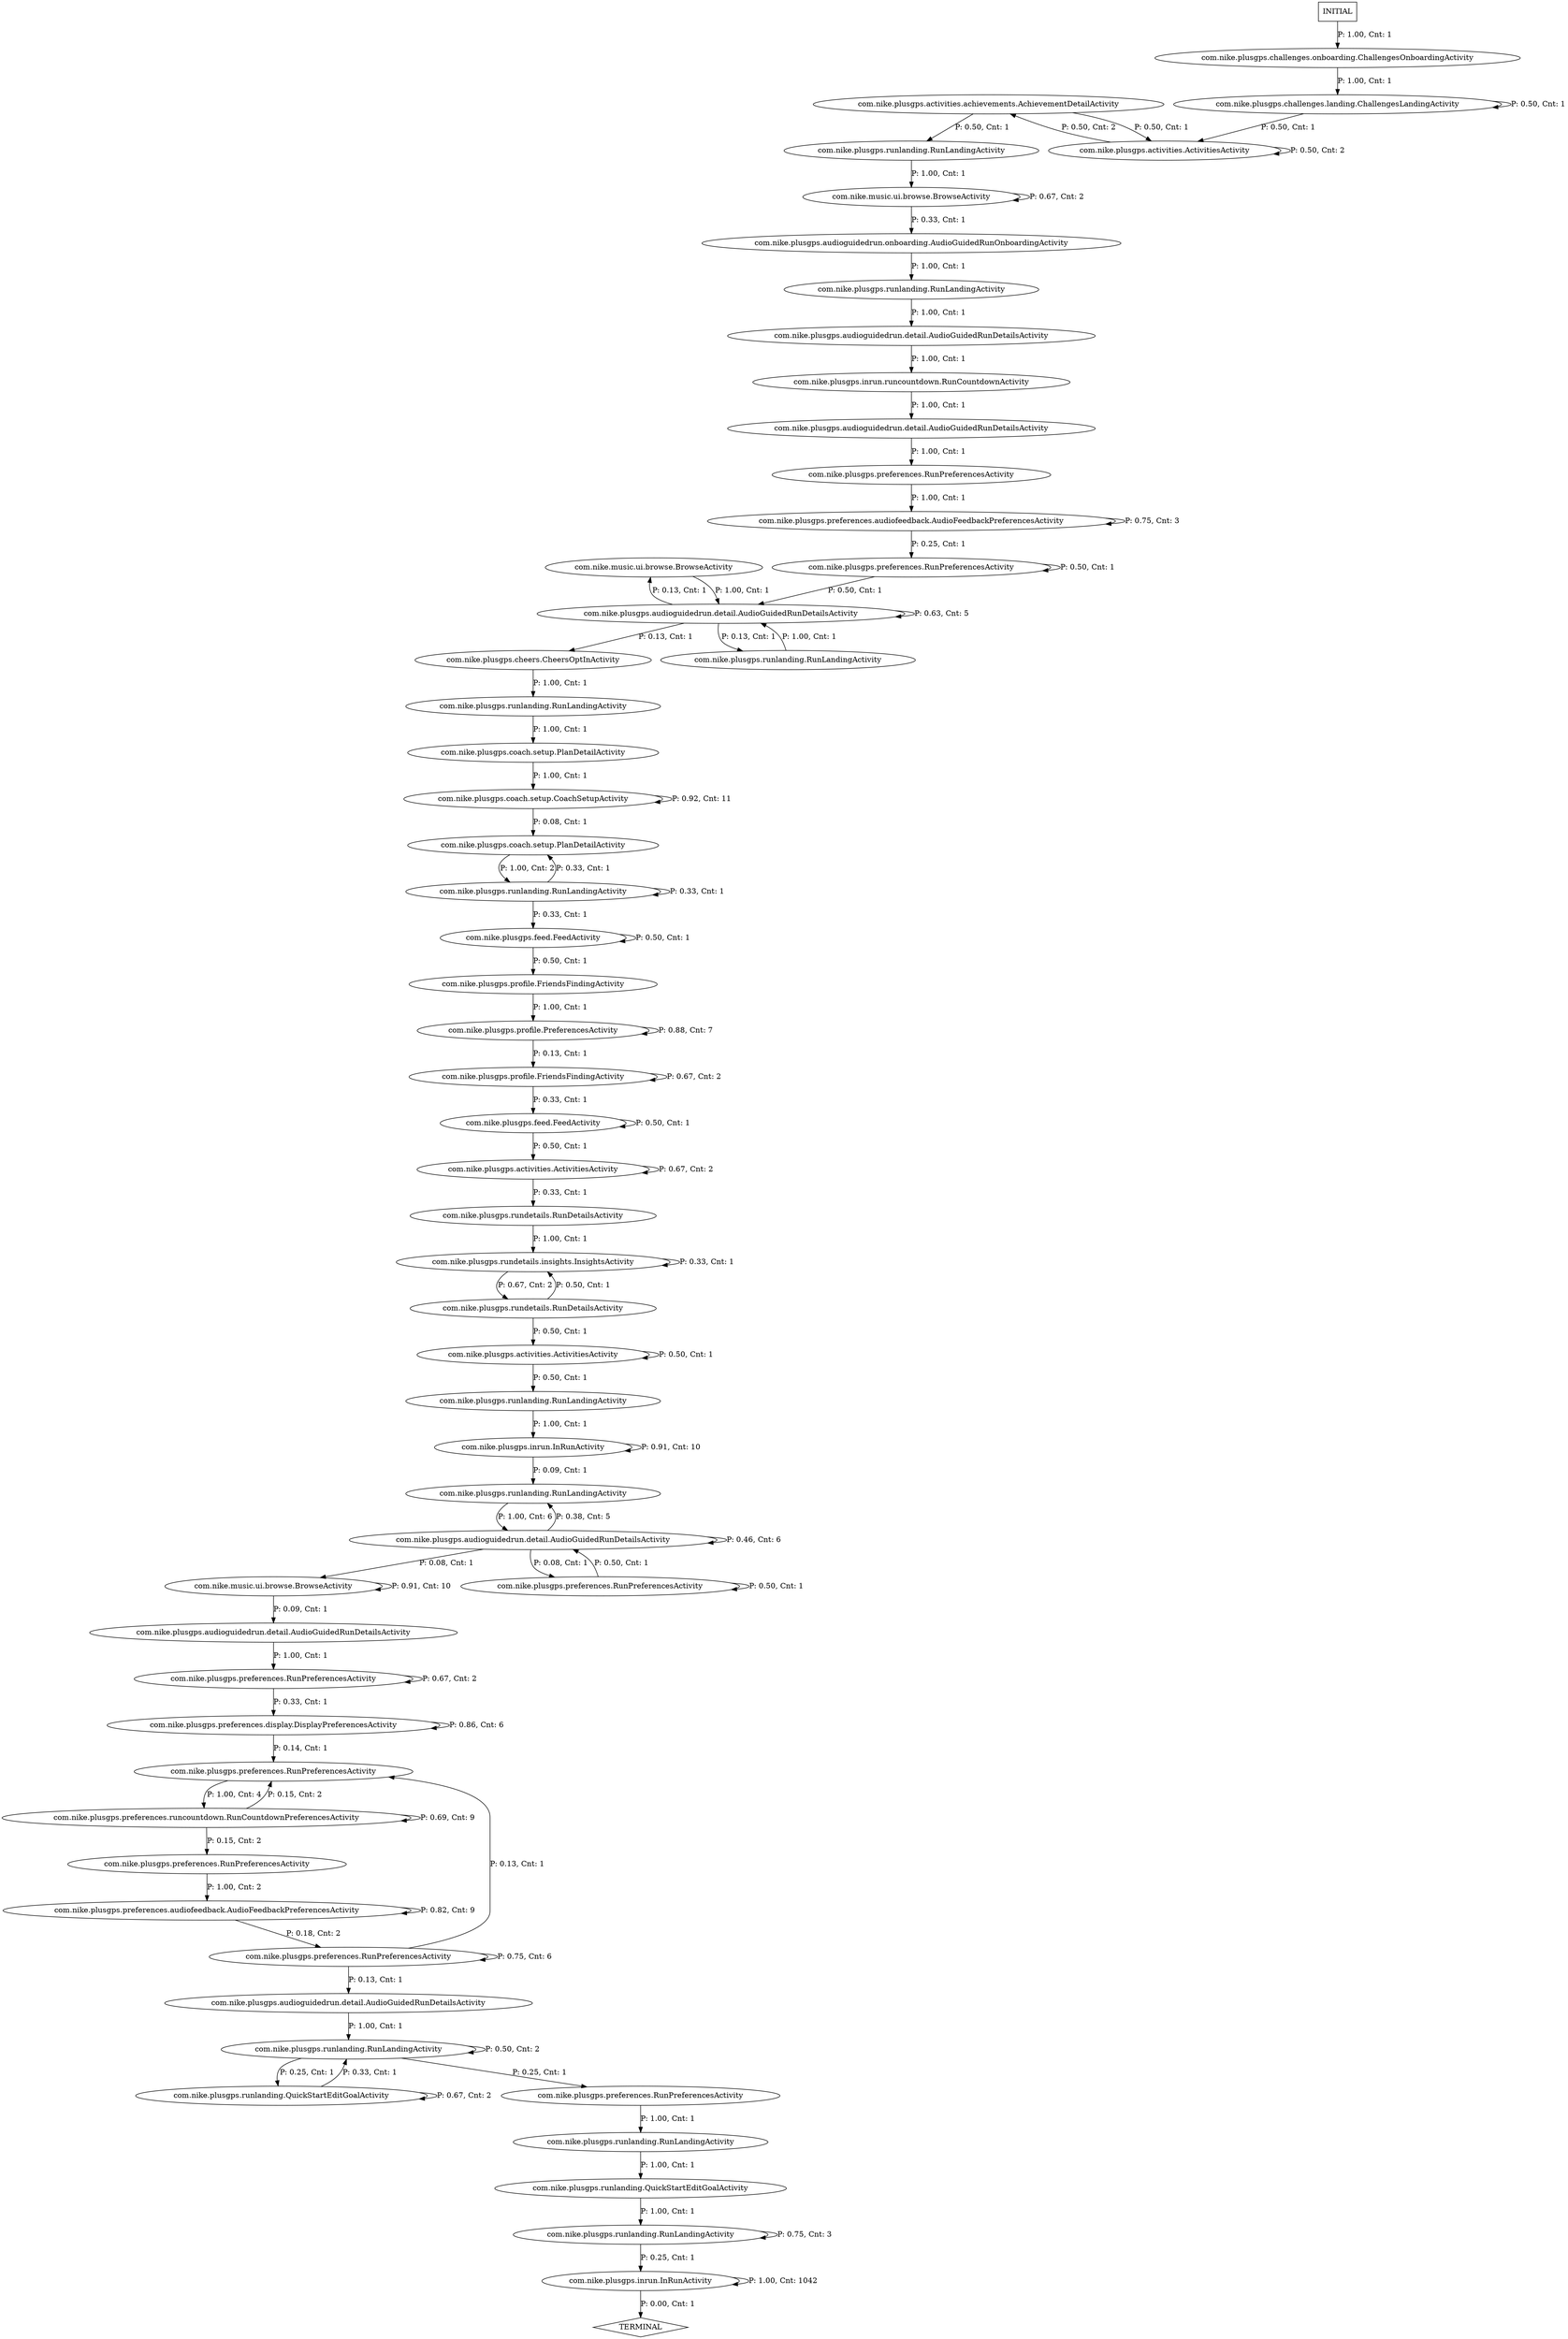 digraph G {
  0 [label="com.nike.music.ui.browse.BrowseActivity"];
  1 [label="com.nike.music.ui.browse.BrowseActivity"];
  2 [label="com.nike.music.ui.browse.BrowseActivity"];
  3 [label="com.nike.plusgps.activities.ActivitiesActivity"];
  4 [label="com.nike.plusgps.activities.ActivitiesActivity"];
  5 [label="com.nike.plusgps.activities.ActivitiesActivity"];
  6 [label="com.nike.plusgps.activities.achievements.AchievementDetailActivity"];
  7 [label="com.nike.plusgps.audioguidedrun.detail.AudioGuidedRunDetailsActivity"];
  8 [label="com.nike.plusgps.audioguidedrun.detail.AudioGuidedRunDetailsActivity"];
  9 [label="com.nike.plusgps.audioguidedrun.detail.AudioGuidedRunDetailsActivity"];
  10 [label="com.nike.plusgps.audioguidedrun.detail.AudioGuidedRunDetailsActivity"];
  11 [label="com.nike.plusgps.audioguidedrun.detail.AudioGuidedRunDetailsActivity"];
  12 [label="com.nike.plusgps.audioguidedrun.detail.AudioGuidedRunDetailsActivity"];
  13 [label="com.nike.plusgps.audioguidedrun.onboarding.AudioGuidedRunOnboardingActivity"];
  14 [label="com.nike.plusgps.challenges.landing.ChallengesLandingActivity"];
  15 [label="com.nike.plusgps.challenges.onboarding.ChallengesOnboardingActivity"];
  16 [label="com.nike.plusgps.cheers.CheersOptInActivity"];
  17 [label="com.nike.plusgps.coach.setup.CoachSetupActivity"];
  18 [label="com.nike.plusgps.coach.setup.PlanDetailActivity"];
  19 [label="com.nike.plusgps.coach.setup.PlanDetailActivity"];
  20 [label="com.nike.plusgps.feed.FeedActivity"];
  21 [label="com.nike.plusgps.feed.FeedActivity"];
  22 [label="com.nike.plusgps.inrun.InRunActivity"];
  23 [label="com.nike.plusgps.inrun.InRunActivity"];
  24 [label="com.nike.plusgps.inrun.runcountdown.RunCountdownActivity"];
  25 [label="com.nike.plusgps.preferences.RunPreferencesActivity"];
  26 [label="com.nike.plusgps.preferences.RunPreferencesActivity"];
  27 [label="com.nike.plusgps.preferences.RunPreferencesActivity"];
  28 [label="com.nike.plusgps.preferences.RunPreferencesActivity"];
  29 [label="com.nike.plusgps.preferences.RunPreferencesActivity"];
  30 [label="com.nike.plusgps.preferences.RunPreferencesActivity"];
  31 [label="com.nike.plusgps.preferences.RunPreferencesActivity"];
  32 [label="com.nike.plusgps.preferences.RunPreferencesActivity"];
  33 [label="com.nike.plusgps.preferences.audiofeedback.AudioFeedbackPreferencesActivity"];
  34 [label="com.nike.plusgps.preferences.audiofeedback.AudioFeedbackPreferencesActivity"];
  35 [label="com.nike.plusgps.preferences.display.DisplayPreferencesActivity"];
  36 [label="com.nike.plusgps.preferences.runcountdown.RunCountdownPreferencesActivity"];
  37 [label="com.nike.plusgps.profile.FriendsFindingActivity"];
  38 [label="com.nike.plusgps.profile.FriendsFindingActivity"];
  39 [label="com.nike.plusgps.profile.PreferencesActivity"];
  40 [label="com.nike.plusgps.rundetails.RunDetailsActivity"];
  41 [label="com.nike.plusgps.rundetails.RunDetailsActivity"];
  42 [label="com.nike.plusgps.rundetails.insights.InsightsActivity"];
  43 [label="com.nike.plusgps.runlanding.QuickStartEditGoalActivity"];
  44 [label="com.nike.plusgps.runlanding.QuickStartEditGoalActivity"];
  45 [label="com.nike.plusgps.runlanding.RunLandingActivity"];
  46 [label="com.nike.plusgps.runlanding.RunLandingActivity"];
  47 [label="com.nike.plusgps.runlanding.RunLandingActivity"];
  48 [label="com.nike.plusgps.runlanding.RunLandingActivity"];
  49 [label="com.nike.plusgps.runlanding.RunLandingActivity"];
  50 [label="com.nike.plusgps.runlanding.RunLandingActivity"];
  51 [label="com.nike.plusgps.runlanding.RunLandingActivity"];
  52 [label="com.nike.plusgps.runlanding.RunLandingActivity"];
  53 [label="com.nike.plusgps.runlanding.RunLandingActivity"];
  54 [label="com.nike.plusgps.runlanding.RunLandingActivity"];
  55 [label="TERMINAL",shape=diamond];
  56 [label="INITIAL",shape=box];
0->12 [label="P: 1.00, Cnt: 1"];
1->1 [label="P: 0.67, Cnt: 2"];
1->13 [label="P: 0.33, Cnt: 1"];
2->2 [label="P: 0.91, Cnt: 10"];
2->9 [label="P: 0.09, Cnt: 1"];
3->3 [label="P: 0.50, Cnt: 1"];
3->50 [label="P: 0.50, Cnt: 1"];
4->4 [label="P: 0.50, Cnt: 2"];
4->6 [label="P: 0.50, Cnt: 2"];
5->5 [label="P: 0.67, Cnt: 2"];
5->40 [label="P: 0.33, Cnt: 1"];
6->4 [label="P: 0.50, Cnt: 1"];
6->45 [label="P: 0.50, Cnt: 1"];
7->24 [label="P: 1.00, Cnt: 1"];
8->25 [label="P: 1.00, Cnt: 1"];
9->31 [label="P: 1.00, Cnt: 1"];
10->54 [label="P: 1.00, Cnt: 1"];
11->2 [label="P: 0.08, Cnt: 1"];
11->11 [label="P: 0.46, Cnt: 6"];
11->30 [label="P: 0.08, Cnt: 1"];
11->48 [label="P: 0.38, Cnt: 5"];
12->0 [label="P: 0.13, Cnt: 1"];
12->12 [label="P: 0.63, Cnt: 5"];
12->16 [label="P: 0.13, Cnt: 1"];
12->47 [label="P: 0.13, Cnt: 1"];
13->46 [label="P: 1.00, Cnt: 1"];
14->4 [label="P: 0.50, Cnt: 1"];
14->14 [label="P: 0.50, Cnt: 1"];
15->14 [label="P: 1.00, Cnt: 1"];
16->49 [label="P: 1.00, Cnt: 1"];
17->17 [label="P: 0.92, Cnt: 11"];
17->19 [label="P: 0.08, Cnt: 1"];
18->17 [label="P: 1.00, Cnt: 1"];
19->53 [label="P: 1.00, Cnt: 2"];
20->5 [label="P: 0.50, Cnt: 1"];
20->20 [label="P: 0.50, Cnt: 1"];
21->21 [label="P: 0.50, Cnt: 1"];
21->37 [label="P: 0.50, Cnt: 1"];
22->22 [label="P: 0.91, Cnt: 10"];
22->48 [label="P: 0.09, Cnt: 1"];
23->23 [label="P: 1.00, Cnt: 1042"];
23->55 [label="P: 0.00, Cnt: 1"];
24->8 [label="P: 1.00, Cnt: 1"];
25->33 [label="P: 1.00, Cnt: 1"];
26->34 [label="P: 1.00, Cnt: 2"];
27->36 [label="P: 1.00, Cnt: 4"];
28->51 [label="P: 1.00, Cnt: 1"];
29->12 [label="P: 0.50, Cnt: 1"];
29->29 [label="P: 0.50, Cnt: 1"];
30->11 [label="P: 0.50, Cnt: 1"];
30->30 [label="P: 0.50, Cnt: 1"];
31->31 [label="P: 0.67, Cnt: 2"];
31->35 [label="P: 0.33, Cnt: 1"];
32->10 [label="P: 0.13, Cnt: 1"];
32->27 [label="P: 0.13, Cnt: 1"];
32->32 [label="P: 0.75, Cnt: 6"];
33->29 [label="P: 0.25, Cnt: 1"];
33->33 [label="P: 0.75, Cnt: 3"];
34->32 [label="P: 0.18, Cnt: 2"];
34->34 [label="P: 0.82, Cnt: 9"];
35->27 [label="P: 0.14, Cnt: 1"];
35->35 [label="P: 0.86, Cnt: 6"];
36->26 [label="P: 0.15, Cnt: 2"];
36->27 [label="P: 0.15, Cnt: 2"];
36->36 [label="P: 0.69, Cnt: 9"];
37->39 [label="P: 1.00, Cnt: 1"];
38->20 [label="P: 0.33, Cnt: 1"];
38->38 [label="P: 0.67, Cnt: 2"];
39->38 [label="P: 0.13, Cnt: 1"];
39->39 [label="P: 0.88, Cnt: 7"];
40->42 [label="P: 1.00, Cnt: 1"];
41->3 [label="P: 0.50, Cnt: 1"];
41->42 [label="P: 0.50, Cnt: 1"];
42->41 [label="P: 0.67, Cnt: 2"];
42->42 [label="P: 0.33, Cnt: 1"];
43->52 [label="P: 1.00, Cnt: 1"];
44->44 [label="P: 0.67, Cnt: 2"];
44->54 [label="P: 0.33, Cnt: 1"];
45->1 [label="P: 1.00, Cnt: 1"];
46->7 [label="P: 1.00, Cnt: 1"];
47->12 [label="P: 1.00, Cnt: 1"];
48->11 [label="P: 1.00, Cnt: 6"];
49->18 [label="P: 1.00, Cnt: 1"];
50->22 [label="P: 1.00, Cnt: 1"];
51->43 [label="P: 1.00, Cnt: 1"];
52->23 [label="P: 0.25, Cnt: 1"];
52->52 [label="P: 0.75, Cnt: 3"];
53->19 [label="P: 0.33, Cnt: 1"];
53->21 [label="P: 0.33, Cnt: 1"];
53->53 [label="P: 0.33, Cnt: 1"];
54->28 [label="P: 0.25, Cnt: 1"];
54->44 [label="P: 0.25, Cnt: 1"];
54->54 [label="P: 0.50, Cnt: 2"];
56->15 [label="P: 1.00, Cnt: 1"];
}
